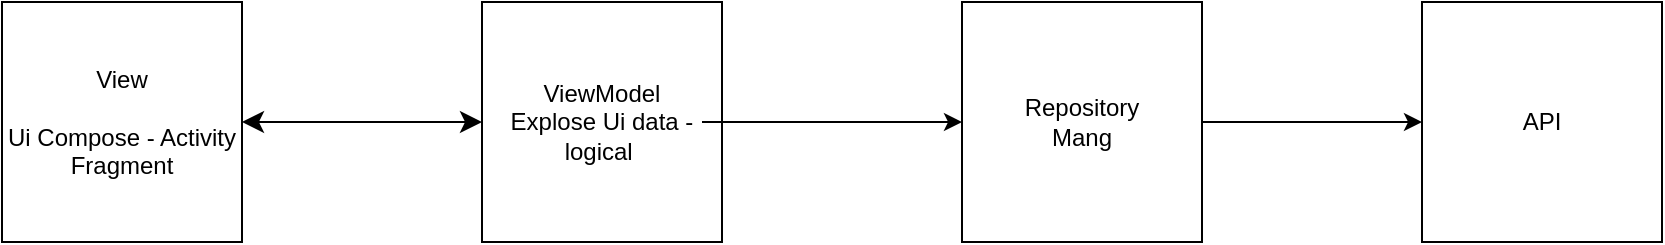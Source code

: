 <mxfile version="24.7.17">
  <diagram name="Page-1" id="99ETJTk1MKLbysxpp0xm">
    <mxGraphModel dx="1500" dy="652" grid="1" gridSize="10" guides="1" tooltips="1" connect="1" arrows="1" fold="1" page="1" pageScale="1" pageWidth="1169" pageHeight="1654" math="0" shadow="0">
      <root>
        <mxCell id="0" />
        <mxCell id="1" parent="0" />
        <mxCell id="9qoAcesDMPWmSkPRExK3-2" value="ViewModel&lt;div&gt;Explose Ui data - logical&amp;nbsp;&lt;/div&gt;" style="html=1;whiteSpace=wrap;" vertex="1" parent="1">
          <mxGeometry x="300" y="310" width="120" height="120" as="geometry" />
        </mxCell>
        <mxCell id="9qoAcesDMPWmSkPRExK3-3" value="Repository&lt;div&gt;Mang&lt;/div&gt;" style="html=1;whiteSpace=wrap;" vertex="1" parent="1">
          <mxGeometry x="540" y="310" width="120" height="120" as="geometry" />
        </mxCell>
        <mxCell id="9qoAcesDMPWmSkPRExK3-6" value="View&lt;div&gt;&lt;br&gt;&lt;/div&gt;&lt;div&gt;Ui Compose - Activity Fragment&lt;/div&gt;" style="html=1;whiteSpace=wrap;" vertex="1" parent="1">
          <mxGeometry x="60" y="310" width="120" height="120" as="geometry" />
        </mxCell>
        <mxCell id="9qoAcesDMPWmSkPRExK3-7" value="API" style="html=1;whiteSpace=wrap;" vertex="1" parent="1">
          <mxGeometry x="770" y="310" width="120" height="120" as="geometry" />
        </mxCell>
        <mxCell id="9qoAcesDMPWmSkPRExK3-8" value="" style="edgeStyle=none;orthogonalLoop=1;jettySize=auto;html=1;endArrow=classic;startArrow=classic;endSize=8;startSize=8;rounded=0;exitX=1;exitY=0.5;exitDx=0;exitDy=0;entryX=0;entryY=0.5;entryDx=0;entryDy=0;" edge="1" parent="1" source="9qoAcesDMPWmSkPRExK3-6" target="9qoAcesDMPWmSkPRExK3-2">
          <mxGeometry width="100" relative="1" as="geometry">
            <mxPoint x="180" y="360" as="sourcePoint" />
            <mxPoint x="280" y="360" as="targetPoint" />
            <Array as="points" />
          </mxGeometry>
        </mxCell>
        <mxCell id="9qoAcesDMPWmSkPRExK3-9" value="" style="edgeStyle=none;orthogonalLoop=1;jettySize=auto;html=1;rounded=0;entryX=0;entryY=0.5;entryDx=0;entryDy=0;" edge="1" parent="1" target="9qoAcesDMPWmSkPRExK3-3">
          <mxGeometry width="100" relative="1" as="geometry">
            <mxPoint x="410" y="370" as="sourcePoint" />
            <mxPoint x="500" y="370" as="targetPoint" />
            <Array as="points" />
          </mxGeometry>
        </mxCell>
        <mxCell id="9qoAcesDMPWmSkPRExK3-12" value="" style="edgeStyle=none;orthogonalLoop=1;jettySize=auto;html=1;rounded=0;exitX=1;exitY=0.5;exitDx=0;exitDy=0;entryX=0;entryY=0.5;entryDx=0;entryDy=0;" edge="1" parent="1" source="9qoAcesDMPWmSkPRExK3-3" target="9qoAcesDMPWmSkPRExK3-7">
          <mxGeometry width="100" relative="1" as="geometry">
            <mxPoint x="650" y="370" as="sourcePoint" />
            <mxPoint x="750" y="370" as="targetPoint" />
            <Array as="points" />
          </mxGeometry>
        </mxCell>
      </root>
    </mxGraphModel>
  </diagram>
</mxfile>
